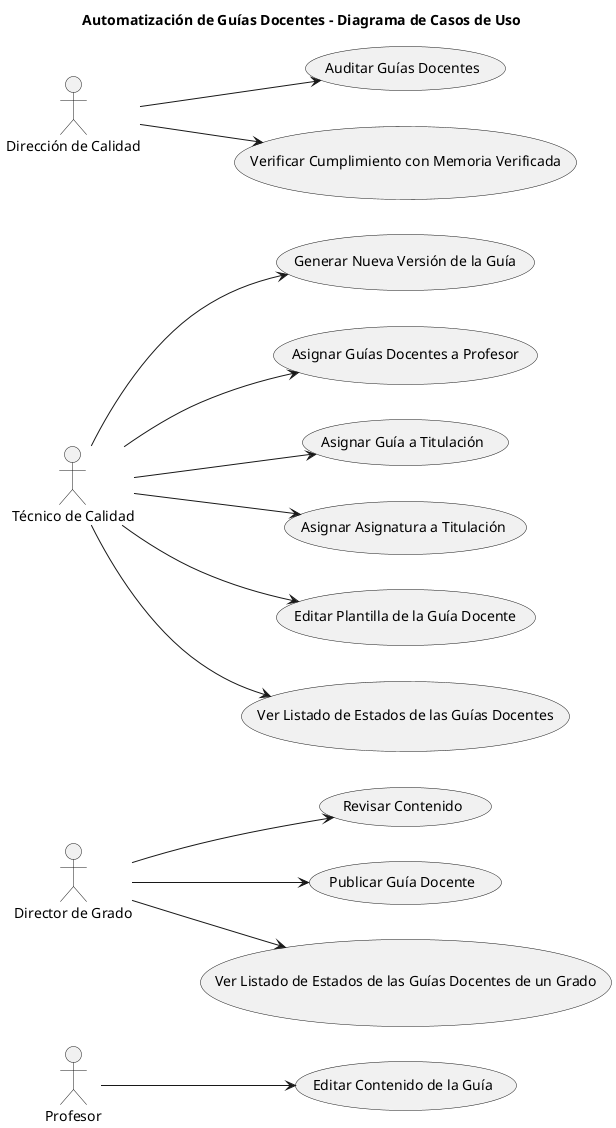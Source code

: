 @startuml

title Automatización de Guías Docentes - Diagrama de Casos de Uso

left to right direction

actor Profesor
actor "Director de Grado" as DirectorGrado
actor "Técnico de Calidad" as TecnicoCalidad
actor "Dirección de Calidad" as DireccionCalidad

usecase "Editar Contenido de la Guía" as EditarGuia
usecase "Revisar Contenido" as RevisarContenido
usecase "Auditar Guías Docentes" as AuditarGuias
usecase "Generar Nueva Versión de la Guía" as GenerarVersion
usecase "Asignar Guías Docentes a Profesor" as AsignarGuiaProfesor
usecase "Asignar Guía a Titulación" as AsignarGuiaTitulacion
usecase "Asignar Asignatura a Titulación" as AsignarAsignaturaTitulacion
usecase "Editar Plantilla de la Guía Docente" as EditarPlantilla
usecase "Publicar Guía Docente" as PublicarGuia
usecase "Verificar Cumplimiento con Memoria Verificada" as VerificarMemoria
usecase "Ver Listado de Estados de las Guías Docentes" as VerEstadosGuias
usecase "Ver Listado de Estados de las Guías Docentes de un Grado" as VerEstadosGuiasGrado

Profesor --> EditarGuia
DirectorGrado --> RevisarContenido
DirectorGrado --> PublicarGuia
DirectorGrado --> VerEstadosGuiasGrado
TecnicoCalidad --> GenerarVersion
TecnicoCalidad --> AsignarGuiaProfesor
TecnicoCalidad --> AsignarGuiaTitulacion
TecnicoCalidad --> AsignarAsignaturaTitulacion
TecnicoCalidad --> EditarPlantilla
TecnicoCalidad --> VerEstadosGuias
DireccionCalidad --> AuditarGuias
DireccionCalidad --> VerificarMemoria

@enduml
